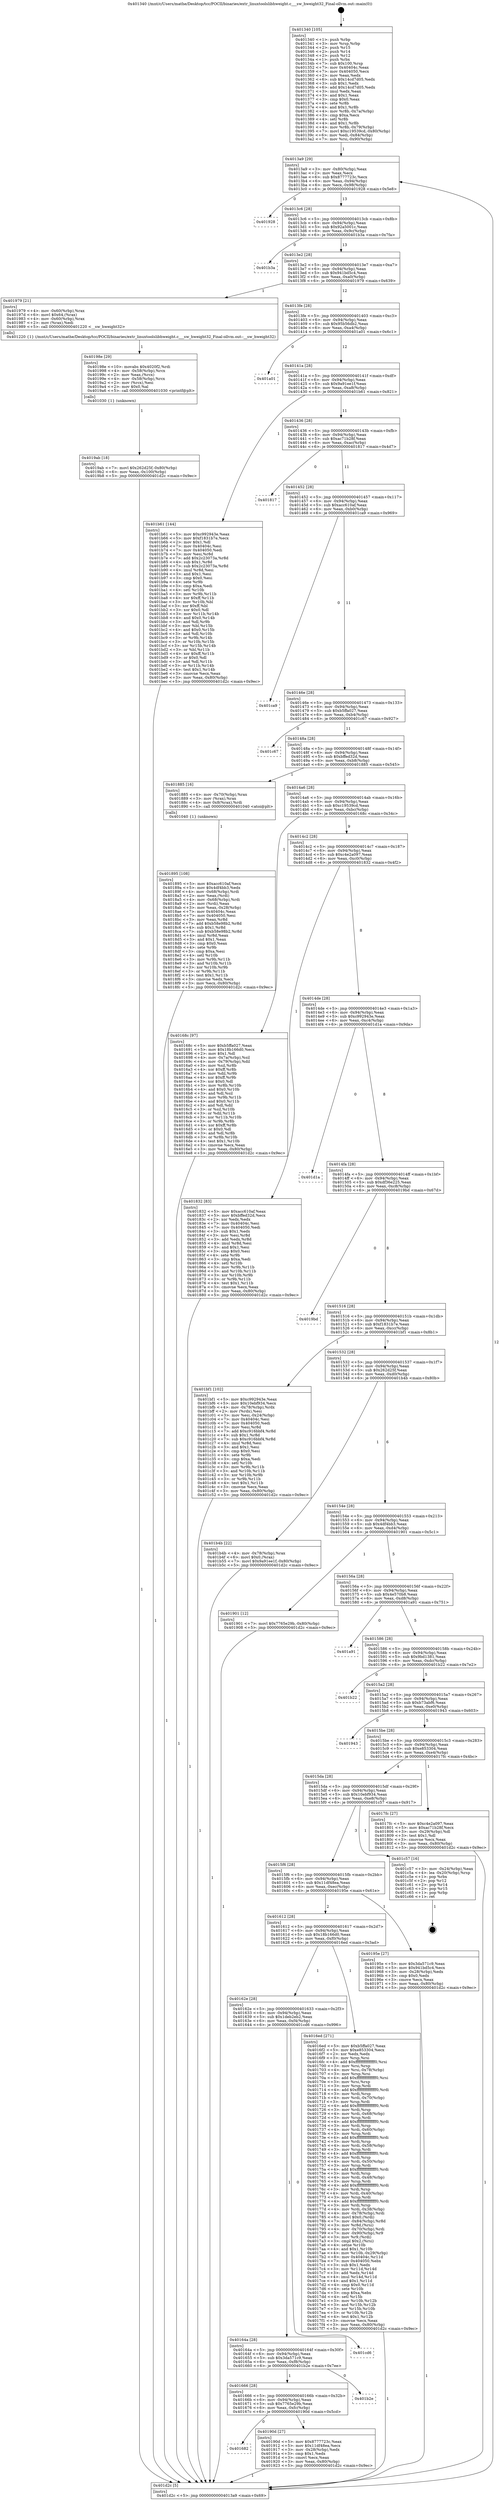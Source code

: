 digraph "0x401340" {
  label = "0x401340 (/mnt/c/Users/mathe/Desktop/tcc/POCII/binaries/extr_linuxtoolslibhweight.c___sw_hweight32_Final-ollvm.out::main(0))"
  labelloc = "t"
  node[shape=record]

  Entry [label="",width=0.3,height=0.3,shape=circle,fillcolor=black,style=filled]
  "0x4013a9" [label="{
     0x4013a9 [29]\l
     | [instrs]\l
     &nbsp;&nbsp;0x4013a9 \<+3\>: mov -0x80(%rbp),%eax\l
     &nbsp;&nbsp;0x4013ac \<+2\>: mov %eax,%ecx\l
     &nbsp;&nbsp;0x4013ae \<+6\>: sub $0x8777723c,%ecx\l
     &nbsp;&nbsp;0x4013b4 \<+6\>: mov %eax,-0x94(%rbp)\l
     &nbsp;&nbsp;0x4013ba \<+6\>: mov %ecx,-0x98(%rbp)\l
     &nbsp;&nbsp;0x4013c0 \<+6\>: je 0000000000401928 \<main+0x5e8\>\l
  }"]
  "0x401928" [label="{
     0x401928\l
  }", style=dashed]
  "0x4013c6" [label="{
     0x4013c6 [28]\l
     | [instrs]\l
     &nbsp;&nbsp;0x4013c6 \<+5\>: jmp 00000000004013cb \<main+0x8b\>\l
     &nbsp;&nbsp;0x4013cb \<+6\>: mov -0x94(%rbp),%eax\l
     &nbsp;&nbsp;0x4013d1 \<+5\>: sub $0x92a5001c,%eax\l
     &nbsp;&nbsp;0x4013d6 \<+6\>: mov %eax,-0x9c(%rbp)\l
     &nbsp;&nbsp;0x4013dc \<+6\>: je 0000000000401b3a \<main+0x7fa\>\l
  }"]
  Exit [label="",width=0.3,height=0.3,shape=circle,fillcolor=black,style=filled,peripheries=2]
  "0x401b3a" [label="{
     0x401b3a\l
  }", style=dashed]
  "0x4013e2" [label="{
     0x4013e2 [28]\l
     | [instrs]\l
     &nbsp;&nbsp;0x4013e2 \<+5\>: jmp 00000000004013e7 \<main+0xa7\>\l
     &nbsp;&nbsp;0x4013e7 \<+6\>: mov -0x94(%rbp),%eax\l
     &nbsp;&nbsp;0x4013ed \<+5\>: sub $0x941bd5c4,%eax\l
     &nbsp;&nbsp;0x4013f2 \<+6\>: mov %eax,-0xa0(%rbp)\l
     &nbsp;&nbsp;0x4013f8 \<+6\>: je 0000000000401979 \<main+0x639\>\l
  }"]
  "0x4019ab" [label="{
     0x4019ab [18]\l
     | [instrs]\l
     &nbsp;&nbsp;0x4019ab \<+7\>: movl $0x262d25f,-0x80(%rbp)\l
     &nbsp;&nbsp;0x4019b2 \<+6\>: mov %eax,-0x100(%rbp)\l
     &nbsp;&nbsp;0x4019b8 \<+5\>: jmp 0000000000401d2c \<main+0x9ec\>\l
  }"]
  "0x401979" [label="{
     0x401979 [21]\l
     | [instrs]\l
     &nbsp;&nbsp;0x401979 \<+4\>: mov -0x60(%rbp),%rax\l
     &nbsp;&nbsp;0x40197d \<+6\>: movl $0x64,(%rax)\l
     &nbsp;&nbsp;0x401983 \<+4\>: mov -0x60(%rbp),%rax\l
     &nbsp;&nbsp;0x401987 \<+2\>: mov (%rax),%edi\l
     &nbsp;&nbsp;0x401989 \<+5\>: call 0000000000401220 \<__sw_hweight32\>\l
     | [calls]\l
     &nbsp;&nbsp;0x401220 \{1\} (/mnt/c/Users/mathe/Desktop/tcc/POCII/binaries/extr_linuxtoolslibhweight.c___sw_hweight32_Final-ollvm.out::__sw_hweight32)\l
  }"]
  "0x4013fe" [label="{
     0x4013fe [28]\l
     | [instrs]\l
     &nbsp;&nbsp;0x4013fe \<+5\>: jmp 0000000000401403 \<main+0xc3\>\l
     &nbsp;&nbsp;0x401403 \<+6\>: mov -0x94(%rbp),%eax\l
     &nbsp;&nbsp;0x401409 \<+5\>: sub $0x95b56db2,%eax\l
     &nbsp;&nbsp;0x40140e \<+6\>: mov %eax,-0xa4(%rbp)\l
     &nbsp;&nbsp;0x401414 \<+6\>: je 0000000000401a01 \<main+0x6c1\>\l
  }"]
  "0x40198e" [label="{
     0x40198e [29]\l
     | [instrs]\l
     &nbsp;&nbsp;0x40198e \<+10\>: movabs $0x4020f2,%rdi\l
     &nbsp;&nbsp;0x401998 \<+4\>: mov -0x58(%rbp),%rcx\l
     &nbsp;&nbsp;0x40199c \<+2\>: mov %eax,(%rcx)\l
     &nbsp;&nbsp;0x40199e \<+4\>: mov -0x58(%rbp),%rcx\l
     &nbsp;&nbsp;0x4019a2 \<+2\>: mov (%rcx),%esi\l
     &nbsp;&nbsp;0x4019a4 \<+2\>: mov $0x0,%al\l
     &nbsp;&nbsp;0x4019a6 \<+5\>: call 0000000000401030 \<printf@plt\>\l
     | [calls]\l
     &nbsp;&nbsp;0x401030 \{1\} (unknown)\l
  }"]
  "0x401a01" [label="{
     0x401a01\l
  }", style=dashed]
  "0x40141a" [label="{
     0x40141a [28]\l
     | [instrs]\l
     &nbsp;&nbsp;0x40141a \<+5\>: jmp 000000000040141f \<main+0xdf\>\l
     &nbsp;&nbsp;0x40141f \<+6\>: mov -0x94(%rbp),%eax\l
     &nbsp;&nbsp;0x401425 \<+5\>: sub $0x9a91ee1f,%eax\l
     &nbsp;&nbsp;0x40142a \<+6\>: mov %eax,-0xa8(%rbp)\l
     &nbsp;&nbsp;0x401430 \<+6\>: je 0000000000401b61 \<main+0x821\>\l
  }"]
  "0x401682" [label="{
     0x401682\l
  }", style=dashed]
  "0x401b61" [label="{
     0x401b61 [144]\l
     | [instrs]\l
     &nbsp;&nbsp;0x401b61 \<+5\>: mov $0xc992943e,%eax\l
     &nbsp;&nbsp;0x401b66 \<+5\>: mov $0xf1831b7e,%ecx\l
     &nbsp;&nbsp;0x401b6b \<+2\>: mov $0x1,%dl\l
     &nbsp;&nbsp;0x401b6d \<+7\>: mov 0x40404c,%esi\l
     &nbsp;&nbsp;0x401b74 \<+7\>: mov 0x404050,%edi\l
     &nbsp;&nbsp;0x401b7b \<+3\>: mov %esi,%r8d\l
     &nbsp;&nbsp;0x401b7e \<+7\>: add $0x2c23073a,%r8d\l
     &nbsp;&nbsp;0x401b85 \<+4\>: sub $0x1,%r8d\l
     &nbsp;&nbsp;0x401b89 \<+7\>: sub $0x2c23073a,%r8d\l
     &nbsp;&nbsp;0x401b90 \<+4\>: imul %r8d,%esi\l
     &nbsp;&nbsp;0x401b94 \<+3\>: and $0x1,%esi\l
     &nbsp;&nbsp;0x401b97 \<+3\>: cmp $0x0,%esi\l
     &nbsp;&nbsp;0x401b9a \<+4\>: sete %r9b\l
     &nbsp;&nbsp;0x401b9e \<+3\>: cmp $0xa,%edi\l
     &nbsp;&nbsp;0x401ba1 \<+4\>: setl %r10b\l
     &nbsp;&nbsp;0x401ba5 \<+3\>: mov %r9b,%r11b\l
     &nbsp;&nbsp;0x401ba8 \<+4\>: xor $0xff,%r11b\l
     &nbsp;&nbsp;0x401bac \<+3\>: mov %r10b,%bl\l
     &nbsp;&nbsp;0x401baf \<+3\>: xor $0xff,%bl\l
     &nbsp;&nbsp;0x401bb2 \<+3\>: xor $0x0,%dl\l
     &nbsp;&nbsp;0x401bb5 \<+3\>: mov %r11b,%r14b\l
     &nbsp;&nbsp;0x401bb8 \<+4\>: and $0x0,%r14b\l
     &nbsp;&nbsp;0x401bbc \<+3\>: and %dl,%r9b\l
     &nbsp;&nbsp;0x401bbf \<+3\>: mov %bl,%r15b\l
     &nbsp;&nbsp;0x401bc2 \<+4\>: and $0x0,%r15b\l
     &nbsp;&nbsp;0x401bc6 \<+3\>: and %dl,%r10b\l
     &nbsp;&nbsp;0x401bc9 \<+3\>: or %r9b,%r14b\l
     &nbsp;&nbsp;0x401bcc \<+3\>: or %r10b,%r15b\l
     &nbsp;&nbsp;0x401bcf \<+3\>: xor %r15b,%r14b\l
     &nbsp;&nbsp;0x401bd2 \<+3\>: or %bl,%r11b\l
     &nbsp;&nbsp;0x401bd5 \<+4\>: xor $0xff,%r11b\l
     &nbsp;&nbsp;0x401bd9 \<+3\>: or $0x0,%dl\l
     &nbsp;&nbsp;0x401bdc \<+3\>: and %dl,%r11b\l
     &nbsp;&nbsp;0x401bdf \<+3\>: or %r11b,%r14b\l
     &nbsp;&nbsp;0x401be2 \<+4\>: test $0x1,%r14b\l
     &nbsp;&nbsp;0x401be6 \<+3\>: cmovne %ecx,%eax\l
     &nbsp;&nbsp;0x401be9 \<+3\>: mov %eax,-0x80(%rbp)\l
     &nbsp;&nbsp;0x401bec \<+5\>: jmp 0000000000401d2c \<main+0x9ec\>\l
  }"]
  "0x401436" [label="{
     0x401436 [28]\l
     | [instrs]\l
     &nbsp;&nbsp;0x401436 \<+5\>: jmp 000000000040143b \<main+0xfb\>\l
     &nbsp;&nbsp;0x40143b \<+6\>: mov -0x94(%rbp),%eax\l
     &nbsp;&nbsp;0x401441 \<+5\>: sub $0xac71b28f,%eax\l
     &nbsp;&nbsp;0x401446 \<+6\>: mov %eax,-0xac(%rbp)\l
     &nbsp;&nbsp;0x40144c \<+6\>: je 0000000000401817 \<main+0x4d7\>\l
  }"]
  "0x40190d" [label="{
     0x40190d [27]\l
     | [instrs]\l
     &nbsp;&nbsp;0x40190d \<+5\>: mov $0x8777723c,%eax\l
     &nbsp;&nbsp;0x401912 \<+5\>: mov $0x11df48ea,%ecx\l
     &nbsp;&nbsp;0x401917 \<+3\>: mov -0x28(%rbp),%edx\l
     &nbsp;&nbsp;0x40191a \<+3\>: cmp $0x1,%edx\l
     &nbsp;&nbsp;0x40191d \<+3\>: cmovl %ecx,%eax\l
     &nbsp;&nbsp;0x401920 \<+3\>: mov %eax,-0x80(%rbp)\l
     &nbsp;&nbsp;0x401923 \<+5\>: jmp 0000000000401d2c \<main+0x9ec\>\l
  }"]
  "0x401817" [label="{
     0x401817\l
  }", style=dashed]
  "0x401452" [label="{
     0x401452 [28]\l
     | [instrs]\l
     &nbsp;&nbsp;0x401452 \<+5\>: jmp 0000000000401457 \<main+0x117\>\l
     &nbsp;&nbsp;0x401457 \<+6\>: mov -0x94(%rbp),%eax\l
     &nbsp;&nbsp;0x40145d \<+5\>: sub $0xacc610af,%eax\l
     &nbsp;&nbsp;0x401462 \<+6\>: mov %eax,-0xb0(%rbp)\l
     &nbsp;&nbsp;0x401468 \<+6\>: je 0000000000401ca9 \<main+0x969\>\l
  }"]
  "0x401666" [label="{
     0x401666 [28]\l
     | [instrs]\l
     &nbsp;&nbsp;0x401666 \<+5\>: jmp 000000000040166b \<main+0x32b\>\l
     &nbsp;&nbsp;0x40166b \<+6\>: mov -0x94(%rbp),%eax\l
     &nbsp;&nbsp;0x401671 \<+5\>: sub $0x7765e29b,%eax\l
     &nbsp;&nbsp;0x401676 \<+6\>: mov %eax,-0xfc(%rbp)\l
     &nbsp;&nbsp;0x40167c \<+6\>: je 000000000040190d \<main+0x5cd\>\l
  }"]
  "0x401ca9" [label="{
     0x401ca9\l
  }", style=dashed]
  "0x40146e" [label="{
     0x40146e [28]\l
     | [instrs]\l
     &nbsp;&nbsp;0x40146e \<+5\>: jmp 0000000000401473 \<main+0x133\>\l
     &nbsp;&nbsp;0x401473 \<+6\>: mov -0x94(%rbp),%eax\l
     &nbsp;&nbsp;0x401479 \<+5\>: sub $0xb5ffa027,%eax\l
     &nbsp;&nbsp;0x40147e \<+6\>: mov %eax,-0xb4(%rbp)\l
     &nbsp;&nbsp;0x401484 \<+6\>: je 0000000000401c67 \<main+0x927\>\l
  }"]
  "0x401b2e" [label="{
     0x401b2e\l
  }", style=dashed]
  "0x401c67" [label="{
     0x401c67\l
  }", style=dashed]
  "0x40148a" [label="{
     0x40148a [28]\l
     | [instrs]\l
     &nbsp;&nbsp;0x40148a \<+5\>: jmp 000000000040148f \<main+0x14f\>\l
     &nbsp;&nbsp;0x40148f \<+6\>: mov -0x94(%rbp),%eax\l
     &nbsp;&nbsp;0x401495 \<+5\>: sub $0xbffed32d,%eax\l
     &nbsp;&nbsp;0x40149a \<+6\>: mov %eax,-0xb8(%rbp)\l
     &nbsp;&nbsp;0x4014a0 \<+6\>: je 0000000000401885 \<main+0x545\>\l
  }"]
  "0x40164a" [label="{
     0x40164a [28]\l
     | [instrs]\l
     &nbsp;&nbsp;0x40164a \<+5\>: jmp 000000000040164f \<main+0x30f\>\l
     &nbsp;&nbsp;0x40164f \<+6\>: mov -0x94(%rbp),%eax\l
     &nbsp;&nbsp;0x401655 \<+5\>: sub $0x3da571c9,%eax\l
     &nbsp;&nbsp;0x40165a \<+6\>: mov %eax,-0xf8(%rbp)\l
     &nbsp;&nbsp;0x401660 \<+6\>: je 0000000000401b2e \<main+0x7ee\>\l
  }"]
  "0x401885" [label="{
     0x401885 [16]\l
     | [instrs]\l
     &nbsp;&nbsp;0x401885 \<+4\>: mov -0x70(%rbp),%rax\l
     &nbsp;&nbsp;0x401889 \<+3\>: mov (%rax),%rax\l
     &nbsp;&nbsp;0x40188c \<+4\>: mov 0x8(%rax),%rdi\l
     &nbsp;&nbsp;0x401890 \<+5\>: call 0000000000401040 \<atoi@plt\>\l
     | [calls]\l
     &nbsp;&nbsp;0x401040 \{1\} (unknown)\l
  }"]
  "0x4014a6" [label="{
     0x4014a6 [28]\l
     | [instrs]\l
     &nbsp;&nbsp;0x4014a6 \<+5\>: jmp 00000000004014ab \<main+0x16b\>\l
     &nbsp;&nbsp;0x4014ab \<+6\>: mov -0x94(%rbp),%eax\l
     &nbsp;&nbsp;0x4014b1 \<+5\>: sub $0xc19539cd,%eax\l
     &nbsp;&nbsp;0x4014b6 \<+6\>: mov %eax,-0xbc(%rbp)\l
     &nbsp;&nbsp;0x4014bc \<+6\>: je 000000000040168c \<main+0x34c\>\l
  }"]
  "0x401cd6" [label="{
     0x401cd6\l
  }", style=dashed]
  "0x40168c" [label="{
     0x40168c [97]\l
     | [instrs]\l
     &nbsp;&nbsp;0x40168c \<+5\>: mov $0xb5ffa027,%eax\l
     &nbsp;&nbsp;0x401691 \<+5\>: mov $0x18b166d0,%ecx\l
     &nbsp;&nbsp;0x401696 \<+2\>: mov $0x1,%dl\l
     &nbsp;&nbsp;0x401698 \<+4\>: mov -0x7a(%rbp),%sil\l
     &nbsp;&nbsp;0x40169c \<+4\>: mov -0x79(%rbp),%dil\l
     &nbsp;&nbsp;0x4016a0 \<+3\>: mov %sil,%r8b\l
     &nbsp;&nbsp;0x4016a3 \<+4\>: xor $0xff,%r8b\l
     &nbsp;&nbsp;0x4016a7 \<+3\>: mov %dil,%r9b\l
     &nbsp;&nbsp;0x4016aa \<+4\>: xor $0xff,%r9b\l
     &nbsp;&nbsp;0x4016ae \<+3\>: xor $0x0,%dl\l
     &nbsp;&nbsp;0x4016b1 \<+3\>: mov %r8b,%r10b\l
     &nbsp;&nbsp;0x4016b4 \<+4\>: and $0x0,%r10b\l
     &nbsp;&nbsp;0x4016b8 \<+3\>: and %dl,%sil\l
     &nbsp;&nbsp;0x4016bb \<+3\>: mov %r9b,%r11b\l
     &nbsp;&nbsp;0x4016be \<+4\>: and $0x0,%r11b\l
     &nbsp;&nbsp;0x4016c2 \<+3\>: and %dl,%dil\l
     &nbsp;&nbsp;0x4016c5 \<+3\>: or %sil,%r10b\l
     &nbsp;&nbsp;0x4016c8 \<+3\>: or %dil,%r11b\l
     &nbsp;&nbsp;0x4016cb \<+3\>: xor %r11b,%r10b\l
     &nbsp;&nbsp;0x4016ce \<+3\>: or %r9b,%r8b\l
     &nbsp;&nbsp;0x4016d1 \<+4\>: xor $0xff,%r8b\l
     &nbsp;&nbsp;0x4016d5 \<+3\>: or $0x0,%dl\l
     &nbsp;&nbsp;0x4016d8 \<+3\>: and %dl,%r8b\l
     &nbsp;&nbsp;0x4016db \<+3\>: or %r8b,%r10b\l
     &nbsp;&nbsp;0x4016de \<+4\>: test $0x1,%r10b\l
     &nbsp;&nbsp;0x4016e2 \<+3\>: cmovne %ecx,%eax\l
     &nbsp;&nbsp;0x4016e5 \<+3\>: mov %eax,-0x80(%rbp)\l
     &nbsp;&nbsp;0x4016e8 \<+5\>: jmp 0000000000401d2c \<main+0x9ec\>\l
  }"]
  "0x4014c2" [label="{
     0x4014c2 [28]\l
     | [instrs]\l
     &nbsp;&nbsp;0x4014c2 \<+5\>: jmp 00000000004014c7 \<main+0x187\>\l
     &nbsp;&nbsp;0x4014c7 \<+6\>: mov -0x94(%rbp),%eax\l
     &nbsp;&nbsp;0x4014cd \<+5\>: sub $0xc4e2a097,%eax\l
     &nbsp;&nbsp;0x4014d2 \<+6\>: mov %eax,-0xc0(%rbp)\l
     &nbsp;&nbsp;0x4014d8 \<+6\>: je 0000000000401832 \<main+0x4f2\>\l
  }"]
  "0x401d2c" [label="{
     0x401d2c [5]\l
     | [instrs]\l
     &nbsp;&nbsp;0x401d2c \<+5\>: jmp 00000000004013a9 \<main+0x69\>\l
  }"]
  "0x401340" [label="{
     0x401340 [105]\l
     | [instrs]\l
     &nbsp;&nbsp;0x401340 \<+1\>: push %rbp\l
     &nbsp;&nbsp;0x401341 \<+3\>: mov %rsp,%rbp\l
     &nbsp;&nbsp;0x401344 \<+2\>: push %r15\l
     &nbsp;&nbsp;0x401346 \<+2\>: push %r14\l
     &nbsp;&nbsp;0x401348 \<+2\>: push %r12\l
     &nbsp;&nbsp;0x40134a \<+1\>: push %rbx\l
     &nbsp;&nbsp;0x40134b \<+7\>: sub $0x100,%rsp\l
     &nbsp;&nbsp;0x401352 \<+7\>: mov 0x40404c,%eax\l
     &nbsp;&nbsp;0x401359 \<+7\>: mov 0x404050,%ecx\l
     &nbsp;&nbsp;0x401360 \<+2\>: mov %eax,%edx\l
     &nbsp;&nbsp;0x401362 \<+6\>: sub $0x14cd7d05,%edx\l
     &nbsp;&nbsp;0x401368 \<+3\>: sub $0x1,%edx\l
     &nbsp;&nbsp;0x40136b \<+6\>: add $0x14cd7d05,%edx\l
     &nbsp;&nbsp;0x401371 \<+3\>: imul %edx,%eax\l
     &nbsp;&nbsp;0x401374 \<+3\>: and $0x1,%eax\l
     &nbsp;&nbsp;0x401377 \<+3\>: cmp $0x0,%eax\l
     &nbsp;&nbsp;0x40137a \<+4\>: sete %r8b\l
     &nbsp;&nbsp;0x40137e \<+4\>: and $0x1,%r8b\l
     &nbsp;&nbsp;0x401382 \<+4\>: mov %r8b,-0x7a(%rbp)\l
     &nbsp;&nbsp;0x401386 \<+3\>: cmp $0xa,%ecx\l
     &nbsp;&nbsp;0x401389 \<+4\>: setl %r8b\l
     &nbsp;&nbsp;0x40138d \<+4\>: and $0x1,%r8b\l
     &nbsp;&nbsp;0x401391 \<+4\>: mov %r8b,-0x79(%rbp)\l
     &nbsp;&nbsp;0x401395 \<+7\>: movl $0xc19539cd,-0x80(%rbp)\l
     &nbsp;&nbsp;0x40139c \<+6\>: mov %edi,-0x84(%rbp)\l
     &nbsp;&nbsp;0x4013a2 \<+7\>: mov %rsi,-0x90(%rbp)\l
  }"]
  "0x401895" [label="{
     0x401895 [108]\l
     | [instrs]\l
     &nbsp;&nbsp;0x401895 \<+5\>: mov $0xacc610af,%ecx\l
     &nbsp;&nbsp;0x40189a \<+5\>: mov $0x4df4bb3,%edx\l
     &nbsp;&nbsp;0x40189f \<+4\>: mov -0x68(%rbp),%rdi\l
     &nbsp;&nbsp;0x4018a3 \<+2\>: mov %eax,(%rdi)\l
     &nbsp;&nbsp;0x4018a5 \<+4\>: mov -0x68(%rbp),%rdi\l
     &nbsp;&nbsp;0x4018a9 \<+2\>: mov (%rdi),%eax\l
     &nbsp;&nbsp;0x4018ab \<+3\>: mov %eax,-0x28(%rbp)\l
     &nbsp;&nbsp;0x4018ae \<+7\>: mov 0x40404c,%eax\l
     &nbsp;&nbsp;0x4018b5 \<+7\>: mov 0x404050,%esi\l
     &nbsp;&nbsp;0x4018bc \<+3\>: mov %eax,%r8d\l
     &nbsp;&nbsp;0x4018bf \<+7\>: add $0xb58e98b2,%r8d\l
     &nbsp;&nbsp;0x4018c6 \<+4\>: sub $0x1,%r8d\l
     &nbsp;&nbsp;0x4018ca \<+7\>: sub $0xb58e98b2,%r8d\l
     &nbsp;&nbsp;0x4018d1 \<+4\>: imul %r8d,%eax\l
     &nbsp;&nbsp;0x4018d5 \<+3\>: and $0x1,%eax\l
     &nbsp;&nbsp;0x4018d8 \<+3\>: cmp $0x0,%eax\l
     &nbsp;&nbsp;0x4018db \<+4\>: sete %r9b\l
     &nbsp;&nbsp;0x4018df \<+3\>: cmp $0xa,%esi\l
     &nbsp;&nbsp;0x4018e2 \<+4\>: setl %r10b\l
     &nbsp;&nbsp;0x4018e6 \<+3\>: mov %r9b,%r11b\l
     &nbsp;&nbsp;0x4018e9 \<+3\>: and %r10b,%r11b\l
     &nbsp;&nbsp;0x4018ec \<+3\>: xor %r10b,%r9b\l
     &nbsp;&nbsp;0x4018ef \<+3\>: or %r9b,%r11b\l
     &nbsp;&nbsp;0x4018f2 \<+4\>: test $0x1,%r11b\l
     &nbsp;&nbsp;0x4018f6 \<+3\>: cmovne %edx,%ecx\l
     &nbsp;&nbsp;0x4018f9 \<+3\>: mov %ecx,-0x80(%rbp)\l
     &nbsp;&nbsp;0x4018fc \<+5\>: jmp 0000000000401d2c \<main+0x9ec\>\l
  }"]
  "0x401832" [label="{
     0x401832 [83]\l
     | [instrs]\l
     &nbsp;&nbsp;0x401832 \<+5\>: mov $0xacc610af,%eax\l
     &nbsp;&nbsp;0x401837 \<+5\>: mov $0xbffed32d,%ecx\l
     &nbsp;&nbsp;0x40183c \<+2\>: xor %edx,%edx\l
     &nbsp;&nbsp;0x40183e \<+7\>: mov 0x40404c,%esi\l
     &nbsp;&nbsp;0x401845 \<+7\>: mov 0x404050,%edi\l
     &nbsp;&nbsp;0x40184c \<+3\>: sub $0x1,%edx\l
     &nbsp;&nbsp;0x40184f \<+3\>: mov %esi,%r8d\l
     &nbsp;&nbsp;0x401852 \<+3\>: add %edx,%r8d\l
     &nbsp;&nbsp;0x401855 \<+4\>: imul %r8d,%esi\l
     &nbsp;&nbsp;0x401859 \<+3\>: and $0x1,%esi\l
     &nbsp;&nbsp;0x40185c \<+3\>: cmp $0x0,%esi\l
     &nbsp;&nbsp;0x40185f \<+4\>: sete %r9b\l
     &nbsp;&nbsp;0x401863 \<+3\>: cmp $0xa,%edi\l
     &nbsp;&nbsp;0x401866 \<+4\>: setl %r10b\l
     &nbsp;&nbsp;0x40186a \<+3\>: mov %r9b,%r11b\l
     &nbsp;&nbsp;0x40186d \<+3\>: and %r10b,%r11b\l
     &nbsp;&nbsp;0x401870 \<+3\>: xor %r10b,%r9b\l
     &nbsp;&nbsp;0x401873 \<+3\>: or %r9b,%r11b\l
     &nbsp;&nbsp;0x401876 \<+4\>: test $0x1,%r11b\l
     &nbsp;&nbsp;0x40187a \<+3\>: cmovne %ecx,%eax\l
     &nbsp;&nbsp;0x40187d \<+3\>: mov %eax,-0x80(%rbp)\l
     &nbsp;&nbsp;0x401880 \<+5\>: jmp 0000000000401d2c \<main+0x9ec\>\l
  }"]
  "0x4014de" [label="{
     0x4014de [28]\l
     | [instrs]\l
     &nbsp;&nbsp;0x4014de \<+5\>: jmp 00000000004014e3 \<main+0x1a3\>\l
     &nbsp;&nbsp;0x4014e3 \<+6\>: mov -0x94(%rbp),%eax\l
     &nbsp;&nbsp;0x4014e9 \<+5\>: sub $0xc992943e,%eax\l
     &nbsp;&nbsp;0x4014ee \<+6\>: mov %eax,-0xc4(%rbp)\l
     &nbsp;&nbsp;0x4014f4 \<+6\>: je 0000000000401d1a \<main+0x9da\>\l
  }"]
  "0x40162e" [label="{
     0x40162e [28]\l
     | [instrs]\l
     &nbsp;&nbsp;0x40162e \<+5\>: jmp 0000000000401633 \<main+0x2f3\>\l
     &nbsp;&nbsp;0x401633 \<+6\>: mov -0x94(%rbp),%eax\l
     &nbsp;&nbsp;0x401639 \<+5\>: sub $0x1deb2eb2,%eax\l
     &nbsp;&nbsp;0x40163e \<+6\>: mov %eax,-0xf4(%rbp)\l
     &nbsp;&nbsp;0x401644 \<+6\>: je 0000000000401cd6 \<main+0x996\>\l
  }"]
  "0x401d1a" [label="{
     0x401d1a\l
  }", style=dashed]
  "0x4014fa" [label="{
     0x4014fa [28]\l
     | [instrs]\l
     &nbsp;&nbsp;0x4014fa \<+5\>: jmp 00000000004014ff \<main+0x1bf\>\l
     &nbsp;&nbsp;0x4014ff \<+6\>: mov -0x94(%rbp),%eax\l
     &nbsp;&nbsp;0x401505 \<+5\>: sub $0xdf36e225,%eax\l
     &nbsp;&nbsp;0x40150a \<+6\>: mov %eax,-0xc8(%rbp)\l
     &nbsp;&nbsp;0x401510 \<+6\>: je 00000000004019bd \<main+0x67d\>\l
  }"]
  "0x4016ed" [label="{
     0x4016ed [271]\l
     | [instrs]\l
     &nbsp;&nbsp;0x4016ed \<+5\>: mov $0xb5ffa027,%eax\l
     &nbsp;&nbsp;0x4016f2 \<+5\>: mov $0xe853304,%ecx\l
     &nbsp;&nbsp;0x4016f7 \<+2\>: xor %edx,%edx\l
     &nbsp;&nbsp;0x4016f9 \<+3\>: mov %rsp,%rsi\l
     &nbsp;&nbsp;0x4016fc \<+4\>: add $0xfffffffffffffff0,%rsi\l
     &nbsp;&nbsp;0x401700 \<+3\>: mov %rsi,%rsp\l
     &nbsp;&nbsp;0x401703 \<+4\>: mov %rsi,-0x78(%rbp)\l
     &nbsp;&nbsp;0x401707 \<+3\>: mov %rsp,%rsi\l
     &nbsp;&nbsp;0x40170a \<+4\>: add $0xfffffffffffffff0,%rsi\l
     &nbsp;&nbsp;0x40170e \<+3\>: mov %rsi,%rsp\l
     &nbsp;&nbsp;0x401711 \<+3\>: mov %rsp,%rdi\l
     &nbsp;&nbsp;0x401714 \<+4\>: add $0xfffffffffffffff0,%rdi\l
     &nbsp;&nbsp;0x401718 \<+3\>: mov %rdi,%rsp\l
     &nbsp;&nbsp;0x40171b \<+4\>: mov %rdi,-0x70(%rbp)\l
     &nbsp;&nbsp;0x40171f \<+3\>: mov %rsp,%rdi\l
     &nbsp;&nbsp;0x401722 \<+4\>: add $0xfffffffffffffff0,%rdi\l
     &nbsp;&nbsp;0x401726 \<+3\>: mov %rdi,%rsp\l
     &nbsp;&nbsp;0x401729 \<+4\>: mov %rdi,-0x68(%rbp)\l
     &nbsp;&nbsp;0x40172d \<+3\>: mov %rsp,%rdi\l
     &nbsp;&nbsp;0x401730 \<+4\>: add $0xfffffffffffffff0,%rdi\l
     &nbsp;&nbsp;0x401734 \<+3\>: mov %rdi,%rsp\l
     &nbsp;&nbsp;0x401737 \<+4\>: mov %rdi,-0x60(%rbp)\l
     &nbsp;&nbsp;0x40173b \<+3\>: mov %rsp,%rdi\l
     &nbsp;&nbsp;0x40173e \<+4\>: add $0xfffffffffffffff0,%rdi\l
     &nbsp;&nbsp;0x401742 \<+3\>: mov %rdi,%rsp\l
     &nbsp;&nbsp;0x401745 \<+4\>: mov %rdi,-0x58(%rbp)\l
     &nbsp;&nbsp;0x401749 \<+3\>: mov %rsp,%rdi\l
     &nbsp;&nbsp;0x40174c \<+4\>: add $0xfffffffffffffff0,%rdi\l
     &nbsp;&nbsp;0x401750 \<+3\>: mov %rdi,%rsp\l
     &nbsp;&nbsp;0x401753 \<+4\>: mov %rdi,-0x50(%rbp)\l
     &nbsp;&nbsp;0x401757 \<+3\>: mov %rsp,%rdi\l
     &nbsp;&nbsp;0x40175a \<+4\>: add $0xfffffffffffffff0,%rdi\l
     &nbsp;&nbsp;0x40175e \<+3\>: mov %rdi,%rsp\l
     &nbsp;&nbsp;0x401761 \<+4\>: mov %rdi,-0x48(%rbp)\l
     &nbsp;&nbsp;0x401765 \<+3\>: mov %rsp,%rdi\l
     &nbsp;&nbsp;0x401768 \<+4\>: add $0xfffffffffffffff0,%rdi\l
     &nbsp;&nbsp;0x40176c \<+3\>: mov %rdi,%rsp\l
     &nbsp;&nbsp;0x40176f \<+4\>: mov %rdi,-0x40(%rbp)\l
     &nbsp;&nbsp;0x401773 \<+3\>: mov %rsp,%rdi\l
     &nbsp;&nbsp;0x401776 \<+4\>: add $0xfffffffffffffff0,%rdi\l
     &nbsp;&nbsp;0x40177a \<+3\>: mov %rdi,%rsp\l
     &nbsp;&nbsp;0x40177d \<+4\>: mov %rdi,-0x38(%rbp)\l
     &nbsp;&nbsp;0x401781 \<+4\>: mov -0x78(%rbp),%rdi\l
     &nbsp;&nbsp;0x401785 \<+6\>: movl $0x0,(%rdi)\l
     &nbsp;&nbsp;0x40178b \<+7\>: mov -0x84(%rbp),%r8d\l
     &nbsp;&nbsp;0x401792 \<+3\>: mov %r8d,(%rsi)\l
     &nbsp;&nbsp;0x401795 \<+4\>: mov -0x70(%rbp),%rdi\l
     &nbsp;&nbsp;0x401799 \<+7\>: mov -0x90(%rbp),%r9\l
     &nbsp;&nbsp;0x4017a0 \<+3\>: mov %r9,(%rdi)\l
     &nbsp;&nbsp;0x4017a3 \<+3\>: cmpl $0x2,(%rsi)\l
     &nbsp;&nbsp;0x4017a6 \<+4\>: setne %r10b\l
     &nbsp;&nbsp;0x4017aa \<+4\>: and $0x1,%r10b\l
     &nbsp;&nbsp;0x4017ae \<+4\>: mov %r10b,-0x29(%rbp)\l
     &nbsp;&nbsp;0x4017b2 \<+8\>: mov 0x40404c,%r11d\l
     &nbsp;&nbsp;0x4017ba \<+7\>: mov 0x404050,%ebx\l
     &nbsp;&nbsp;0x4017c1 \<+3\>: sub $0x1,%edx\l
     &nbsp;&nbsp;0x4017c4 \<+3\>: mov %r11d,%r14d\l
     &nbsp;&nbsp;0x4017c7 \<+3\>: add %edx,%r14d\l
     &nbsp;&nbsp;0x4017ca \<+4\>: imul %r14d,%r11d\l
     &nbsp;&nbsp;0x4017ce \<+4\>: and $0x1,%r11d\l
     &nbsp;&nbsp;0x4017d2 \<+4\>: cmp $0x0,%r11d\l
     &nbsp;&nbsp;0x4017d6 \<+4\>: sete %r10b\l
     &nbsp;&nbsp;0x4017da \<+3\>: cmp $0xa,%ebx\l
     &nbsp;&nbsp;0x4017dd \<+4\>: setl %r15b\l
     &nbsp;&nbsp;0x4017e1 \<+3\>: mov %r10b,%r12b\l
     &nbsp;&nbsp;0x4017e4 \<+3\>: and %r15b,%r12b\l
     &nbsp;&nbsp;0x4017e7 \<+3\>: xor %r15b,%r10b\l
     &nbsp;&nbsp;0x4017ea \<+3\>: or %r10b,%r12b\l
     &nbsp;&nbsp;0x4017ed \<+4\>: test $0x1,%r12b\l
     &nbsp;&nbsp;0x4017f1 \<+3\>: cmovne %ecx,%eax\l
     &nbsp;&nbsp;0x4017f4 \<+3\>: mov %eax,-0x80(%rbp)\l
     &nbsp;&nbsp;0x4017f7 \<+5\>: jmp 0000000000401d2c \<main+0x9ec\>\l
  }"]
  "0x4019bd" [label="{
     0x4019bd\l
  }", style=dashed]
  "0x401516" [label="{
     0x401516 [28]\l
     | [instrs]\l
     &nbsp;&nbsp;0x401516 \<+5\>: jmp 000000000040151b \<main+0x1db\>\l
     &nbsp;&nbsp;0x40151b \<+6\>: mov -0x94(%rbp),%eax\l
     &nbsp;&nbsp;0x401521 \<+5\>: sub $0xf1831b7e,%eax\l
     &nbsp;&nbsp;0x401526 \<+6\>: mov %eax,-0xcc(%rbp)\l
     &nbsp;&nbsp;0x40152c \<+6\>: je 0000000000401bf1 \<main+0x8b1\>\l
  }"]
  "0x401612" [label="{
     0x401612 [28]\l
     | [instrs]\l
     &nbsp;&nbsp;0x401612 \<+5\>: jmp 0000000000401617 \<main+0x2d7\>\l
     &nbsp;&nbsp;0x401617 \<+6\>: mov -0x94(%rbp),%eax\l
     &nbsp;&nbsp;0x40161d \<+5\>: sub $0x18b166d0,%eax\l
     &nbsp;&nbsp;0x401622 \<+6\>: mov %eax,-0xf0(%rbp)\l
     &nbsp;&nbsp;0x401628 \<+6\>: je 00000000004016ed \<main+0x3ad\>\l
  }"]
  "0x401bf1" [label="{
     0x401bf1 [102]\l
     | [instrs]\l
     &nbsp;&nbsp;0x401bf1 \<+5\>: mov $0xc992943e,%eax\l
     &nbsp;&nbsp;0x401bf6 \<+5\>: mov $0x10ebf934,%ecx\l
     &nbsp;&nbsp;0x401bfb \<+4\>: mov -0x78(%rbp),%rdx\l
     &nbsp;&nbsp;0x401bff \<+2\>: mov (%rdx),%esi\l
     &nbsp;&nbsp;0x401c01 \<+3\>: mov %esi,-0x24(%rbp)\l
     &nbsp;&nbsp;0x401c04 \<+7\>: mov 0x40404c,%esi\l
     &nbsp;&nbsp;0x401c0b \<+7\>: mov 0x404050,%edi\l
     &nbsp;&nbsp;0x401c12 \<+3\>: mov %esi,%r8d\l
     &nbsp;&nbsp;0x401c15 \<+7\>: add $0xc916bbf4,%r8d\l
     &nbsp;&nbsp;0x401c1c \<+4\>: sub $0x1,%r8d\l
     &nbsp;&nbsp;0x401c20 \<+7\>: sub $0xc916bbf4,%r8d\l
     &nbsp;&nbsp;0x401c27 \<+4\>: imul %r8d,%esi\l
     &nbsp;&nbsp;0x401c2b \<+3\>: and $0x1,%esi\l
     &nbsp;&nbsp;0x401c2e \<+3\>: cmp $0x0,%esi\l
     &nbsp;&nbsp;0x401c31 \<+4\>: sete %r9b\l
     &nbsp;&nbsp;0x401c35 \<+3\>: cmp $0xa,%edi\l
     &nbsp;&nbsp;0x401c38 \<+4\>: setl %r10b\l
     &nbsp;&nbsp;0x401c3c \<+3\>: mov %r9b,%r11b\l
     &nbsp;&nbsp;0x401c3f \<+3\>: and %r10b,%r11b\l
     &nbsp;&nbsp;0x401c42 \<+3\>: xor %r10b,%r9b\l
     &nbsp;&nbsp;0x401c45 \<+3\>: or %r9b,%r11b\l
     &nbsp;&nbsp;0x401c48 \<+4\>: test $0x1,%r11b\l
     &nbsp;&nbsp;0x401c4c \<+3\>: cmovne %ecx,%eax\l
     &nbsp;&nbsp;0x401c4f \<+3\>: mov %eax,-0x80(%rbp)\l
     &nbsp;&nbsp;0x401c52 \<+5\>: jmp 0000000000401d2c \<main+0x9ec\>\l
  }"]
  "0x401532" [label="{
     0x401532 [28]\l
     | [instrs]\l
     &nbsp;&nbsp;0x401532 \<+5\>: jmp 0000000000401537 \<main+0x1f7\>\l
     &nbsp;&nbsp;0x401537 \<+6\>: mov -0x94(%rbp),%eax\l
     &nbsp;&nbsp;0x40153d \<+5\>: sub $0x262d25f,%eax\l
     &nbsp;&nbsp;0x401542 \<+6\>: mov %eax,-0xd0(%rbp)\l
     &nbsp;&nbsp;0x401548 \<+6\>: je 0000000000401b4b \<main+0x80b\>\l
  }"]
  "0x40195e" [label="{
     0x40195e [27]\l
     | [instrs]\l
     &nbsp;&nbsp;0x40195e \<+5\>: mov $0x3da571c9,%eax\l
     &nbsp;&nbsp;0x401963 \<+5\>: mov $0x941bd5c4,%ecx\l
     &nbsp;&nbsp;0x401968 \<+3\>: mov -0x28(%rbp),%edx\l
     &nbsp;&nbsp;0x40196b \<+3\>: cmp $0x0,%edx\l
     &nbsp;&nbsp;0x40196e \<+3\>: cmove %ecx,%eax\l
     &nbsp;&nbsp;0x401971 \<+3\>: mov %eax,-0x80(%rbp)\l
     &nbsp;&nbsp;0x401974 \<+5\>: jmp 0000000000401d2c \<main+0x9ec\>\l
  }"]
  "0x401b4b" [label="{
     0x401b4b [22]\l
     | [instrs]\l
     &nbsp;&nbsp;0x401b4b \<+4\>: mov -0x78(%rbp),%rax\l
     &nbsp;&nbsp;0x401b4f \<+6\>: movl $0x0,(%rax)\l
     &nbsp;&nbsp;0x401b55 \<+7\>: movl $0x9a91ee1f,-0x80(%rbp)\l
     &nbsp;&nbsp;0x401b5c \<+5\>: jmp 0000000000401d2c \<main+0x9ec\>\l
  }"]
  "0x40154e" [label="{
     0x40154e [28]\l
     | [instrs]\l
     &nbsp;&nbsp;0x40154e \<+5\>: jmp 0000000000401553 \<main+0x213\>\l
     &nbsp;&nbsp;0x401553 \<+6\>: mov -0x94(%rbp),%eax\l
     &nbsp;&nbsp;0x401559 \<+5\>: sub $0x4df4bb3,%eax\l
     &nbsp;&nbsp;0x40155e \<+6\>: mov %eax,-0xd4(%rbp)\l
     &nbsp;&nbsp;0x401564 \<+6\>: je 0000000000401901 \<main+0x5c1\>\l
  }"]
  "0x4015f6" [label="{
     0x4015f6 [28]\l
     | [instrs]\l
     &nbsp;&nbsp;0x4015f6 \<+5\>: jmp 00000000004015fb \<main+0x2bb\>\l
     &nbsp;&nbsp;0x4015fb \<+6\>: mov -0x94(%rbp),%eax\l
     &nbsp;&nbsp;0x401601 \<+5\>: sub $0x11df48ea,%eax\l
     &nbsp;&nbsp;0x401606 \<+6\>: mov %eax,-0xec(%rbp)\l
     &nbsp;&nbsp;0x40160c \<+6\>: je 000000000040195e \<main+0x61e\>\l
  }"]
  "0x401901" [label="{
     0x401901 [12]\l
     | [instrs]\l
     &nbsp;&nbsp;0x401901 \<+7\>: movl $0x7765e29b,-0x80(%rbp)\l
     &nbsp;&nbsp;0x401908 \<+5\>: jmp 0000000000401d2c \<main+0x9ec\>\l
  }"]
  "0x40156a" [label="{
     0x40156a [28]\l
     | [instrs]\l
     &nbsp;&nbsp;0x40156a \<+5\>: jmp 000000000040156f \<main+0x22f\>\l
     &nbsp;&nbsp;0x40156f \<+6\>: mov -0x94(%rbp),%eax\l
     &nbsp;&nbsp;0x401575 \<+5\>: sub $0x4e570b8,%eax\l
     &nbsp;&nbsp;0x40157a \<+6\>: mov %eax,-0xd8(%rbp)\l
     &nbsp;&nbsp;0x401580 \<+6\>: je 0000000000401a91 \<main+0x751\>\l
  }"]
  "0x401c57" [label="{
     0x401c57 [16]\l
     | [instrs]\l
     &nbsp;&nbsp;0x401c57 \<+3\>: mov -0x24(%rbp),%eax\l
     &nbsp;&nbsp;0x401c5a \<+4\>: lea -0x20(%rbp),%rsp\l
     &nbsp;&nbsp;0x401c5e \<+1\>: pop %rbx\l
     &nbsp;&nbsp;0x401c5f \<+2\>: pop %r12\l
     &nbsp;&nbsp;0x401c61 \<+2\>: pop %r14\l
     &nbsp;&nbsp;0x401c63 \<+2\>: pop %r15\l
     &nbsp;&nbsp;0x401c65 \<+1\>: pop %rbp\l
     &nbsp;&nbsp;0x401c66 \<+1\>: ret\l
  }"]
  "0x401a91" [label="{
     0x401a91\l
  }", style=dashed]
  "0x401586" [label="{
     0x401586 [28]\l
     | [instrs]\l
     &nbsp;&nbsp;0x401586 \<+5\>: jmp 000000000040158b \<main+0x24b\>\l
     &nbsp;&nbsp;0x40158b \<+6\>: mov -0x94(%rbp),%eax\l
     &nbsp;&nbsp;0x401591 \<+5\>: sub $0x9bd1381,%eax\l
     &nbsp;&nbsp;0x401596 \<+6\>: mov %eax,-0xdc(%rbp)\l
     &nbsp;&nbsp;0x40159c \<+6\>: je 0000000000401b22 \<main+0x7e2\>\l
  }"]
  "0x4015da" [label="{
     0x4015da [28]\l
     | [instrs]\l
     &nbsp;&nbsp;0x4015da \<+5\>: jmp 00000000004015df \<main+0x29f\>\l
     &nbsp;&nbsp;0x4015df \<+6\>: mov -0x94(%rbp),%eax\l
     &nbsp;&nbsp;0x4015e5 \<+5\>: sub $0x10ebf934,%eax\l
     &nbsp;&nbsp;0x4015ea \<+6\>: mov %eax,-0xe8(%rbp)\l
     &nbsp;&nbsp;0x4015f0 \<+6\>: je 0000000000401c57 \<main+0x917\>\l
  }"]
  "0x401b22" [label="{
     0x401b22\l
  }", style=dashed]
  "0x4015a2" [label="{
     0x4015a2 [28]\l
     | [instrs]\l
     &nbsp;&nbsp;0x4015a2 \<+5\>: jmp 00000000004015a7 \<main+0x267\>\l
     &nbsp;&nbsp;0x4015a7 \<+6\>: mov -0x94(%rbp),%eax\l
     &nbsp;&nbsp;0x4015ad \<+5\>: sub $0xb73abf6,%eax\l
     &nbsp;&nbsp;0x4015b2 \<+6\>: mov %eax,-0xe0(%rbp)\l
     &nbsp;&nbsp;0x4015b8 \<+6\>: je 0000000000401943 \<main+0x603\>\l
  }"]
  "0x4017fc" [label="{
     0x4017fc [27]\l
     | [instrs]\l
     &nbsp;&nbsp;0x4017fc \<+5\>: mov $0xc4e2a097,%eax\l
     &nbsp;&nbsp;0x401801 \<+5\>: mov $0xac71b28f,%ecx\l
     &nbsp;&nbsp;0x401806 \<+3\>: mov -0x29(%rbp),%dl\l
     &nbsp;&nbsp;0x401809 \<+3\>: test $0x1,%dl\l
     &nbsp;&nbsp;0x40180c \<+3\>: cmovne %ecx,%eax\l
     &nbsp;&nbsp;0x40180f \<+3\>: mov %eax,-0x80(%rbp)\l
     &nbsp;&nbsp;0x401812 \<+5\>: jmp 0000000000401d2c \<main+0x9ec\>\l
  }"]
  "0x401943" [label="{
     0x401943\l
  }", style=dashed]
  "0x4015be" [label="{
     0x4015be [28]\l
     | [instrs]\l
     &nbsp;&nbsp;0x4015be \<+5\>: jmp 00000000004015c3 \<main+0x283\>\l
     &nbsp;&nbsp;0x4015c3 \<+6\>: mov -0x94(%rbp),%eax\l
     &nbsp;&nbsp;0x4015c9 \<+5\>: sub $0xe853304,%eax\l
     &nbsp;&nbsp;0x4015ce \<+6\>: mov %eax,-0xe4(%rbp)\l
     &nbsp;&nbsp;0x4015d4 \<+6\>: je 00000000004017fc \<main+0x4bc\>\l
  }"]
  Entry -> "0x401340" [label=" 1"]
  "0x4013a9" -> "0x401928" [label=" 0"]
  "0x4013a9" -> "0x4013c6" [label=" 13"]
  "0x401c57" -> Exit [label=" 1"]
  "0x4013c6" -> "0x401b3a" [label=" 0"]
  "0x4013c6" -> "0x4013e2" [label=" 13"]
  "0x401bf1" -> "0x401d2c" [label=" 1"]
  "0x4013e2" -> "0x401979" [label=" 1"]
  "0x4013e2" -> "0x4013fe" [label=" 12"]
  "0x401b61" -> "0x401d2c" [label=" 1"]
  "0x4013fe" -> "0x401a01" [label=" 0"]
  "0x4013fe" -> "0x40141a" [label=" 12"]
  "0x401b4b" -> "0x401d2c" [label=" 1"]
  "0x40141a" -> "0x401b61" [label=" 1"]
  "0x40141a" -> "0x401436" [label=" 11"]
  "0x4019ab" -> "0x401d2c" [label=" 1"]
  "0x401436" -> "0x401817" [label=" 0"]
  "0x401436" -> "0x401452" [label=" 11"]
  "0x40198e" -> "0x4019ab" [label=" 1"]
  "0x401452" -> "0x401ca9" [label=" 0"]
  "0x401452" -> "0x40146e" [label=" 11"]
  "0x40195e" -> "0x401d2c" [label=" 1"]
  "0x40146e" -> "0x401c67" [label=" 0"]
  "0x40146e" -> "0x40148a" [label=" 11"]
  "0x40190d" -> "0x401d2c" [label=" 1"]
  "0x40148a" -> "0x401885" [label=" 1"]
  "0x40148a" -> "0x4014a6" [label=" 10"]
  "0x401666" -> "0x40190d" [label=" 1"]
  "0x4014a6" -> "0x40168c" [label=" 1"]
  "0x4014a6" -> "0x4014c2" [label=" 9"]
  "0x40168c" -> "0x401d2c" [label=" 1"]
  "0x401340" -> "0x4013a9" [label=" 1"]
  "0x401d2c" -> "0x4013a9" [label=" 12"]
  "0x401979" -> "0x40198e" [label=" 1"]
  "0x4014c2" -> "0x401832" [label=" 1"]
  "0x4014c2" -> "0x4014de" [label=" 8"]
  "0x40164a" -> "0x401b2e" [label=" 0"]
  "0x4014de" -> "0x401d1a" [label=" 0"]
  "0x4014de" -> "0x4014fa" [label=" 8"]
  "0x40162e" -> "0x40164a" [label=" 1"]
  "0x4014fa" -> "0x4019bd" [label=" 0"]
  "0x4014fa" -> "0x401516" [label=" 8"]
  "0x40162e" -> "0x401cd6" [label=" 0"]
  "0x401516" -> "0x401bf1" [label=" 1"]
  "0x401516" -> "0x401532" [label=" 7"]
  "0x401901" -> "0x401d2c" [label=" 1"]
  "0x401532" -> "0x401b4b" [label=" 1"]
  "0x401532" -> "0x40154e" [label=" 6"]
  "0x401895" -> "0x401d2c" [label=" 1"]
  "0x40154e" -> "0x401901" [label=" 1"]
  "0x40154e" -> "0x40156a" [label=" 5"]
  "0x401832" -> "0x401d2c" [label=" 1"]
  "0x40156a" -> "0x401a91" [label=" 0"]
  "0x40156a" -> "0x401586" [label=" 5"]
  "0x4017fc" -> "0x401d2c" [label=" 1"]
  "0x401586" -> "0x401b22" [label=" 0"]
  "0x401586" -> "0x4015a2" [label=" 5"]
  "0x401666" -> "0x401682" [label=" 0"]
  "0x4015a2" -> "0x401943" [label=" 0"]
  "0x4015a2" -> "0x4015be" [label=" 5"]
  "0x401612" -> "0x40162e" [label=" 1"]
  "0x4015be" -> "0x4017fc" [label=" 1"]
  "0x4015be" -> "0x4015da" [label=" 4"]
  "0x4016ed" -> "0x401d2c" [label=" 1"]
  "0x4015da" -> "0x401c57" [label=" 1"]
  "0x4015da" -> "0x4015f6" [label=" 3"]
  "0x401885" -> "0x401895" [label=" 1"]
  "0x4015f6" -> "0x40195e" [label=" 1"]
  "0x4015f6" -> "0x401612" [label=" 2"]
  "0x40164a" -> "0x401666" [label=" 1"]
  "0x401612" -> "0x4016ed" [label=" 1"]
}
